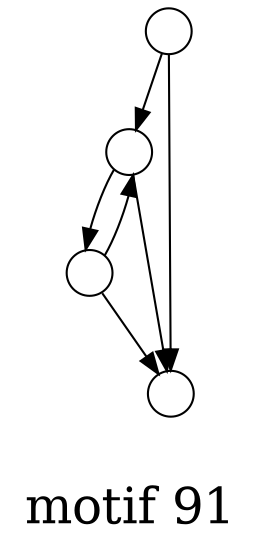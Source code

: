 /*****
motif 91
*****/

digraph G {
  graph [splines=false overlap=false]
  node  [shape=ellipse, width=0.3, height=0.3, label=""]
  0 ;
  1 ;
  2 ;
  3 ;
  0 -> 1;
  0 -> 2;
  1 -> 0;
  1 -> 2;
  3 -> 0;
  3 -> 2;
  label = "\nmotif 91\n";  fontsize=24;
}
